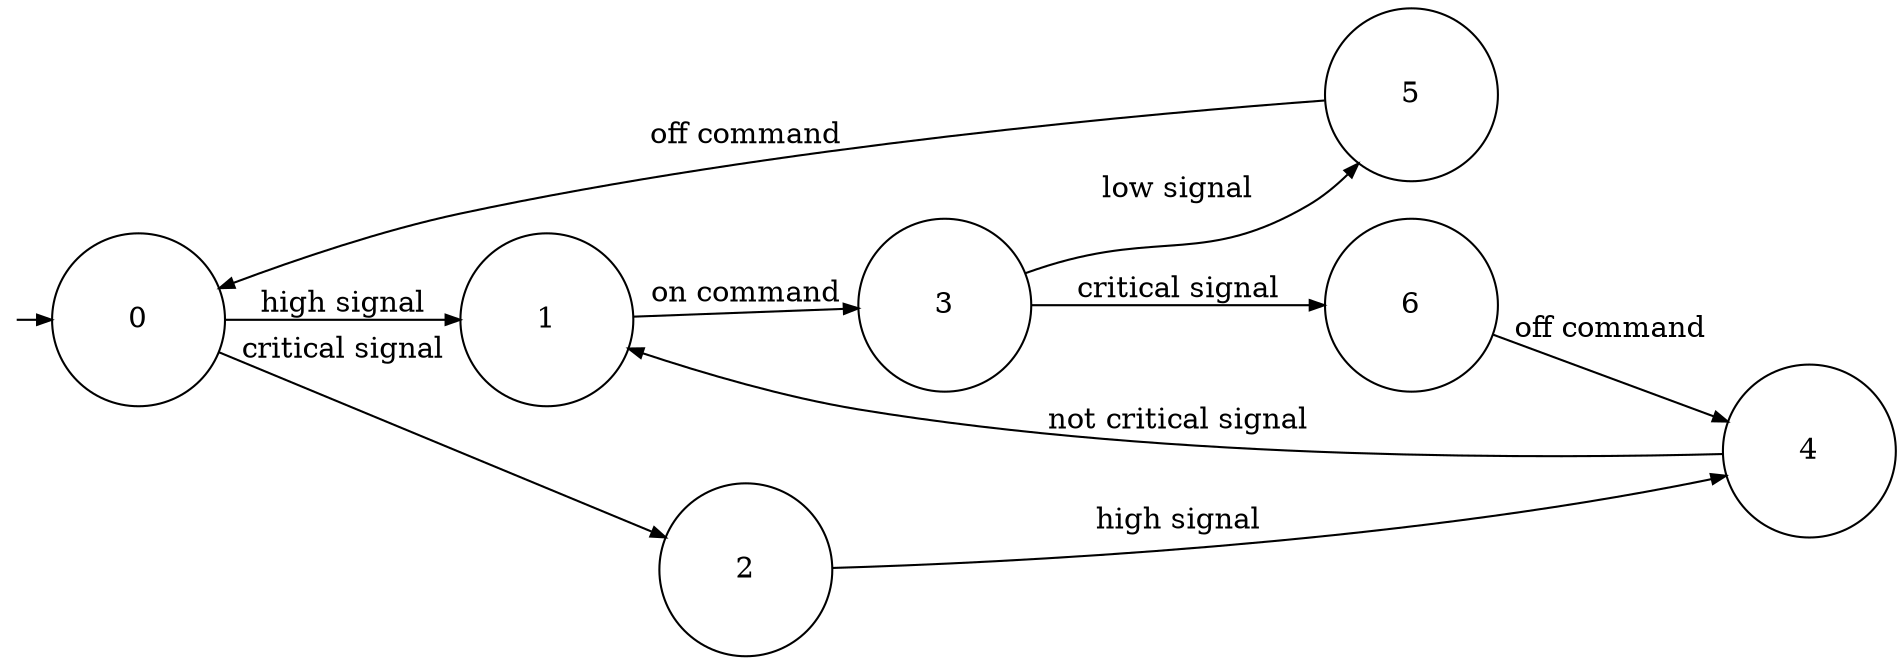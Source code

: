digraph 0 {
  graph [pack=true rankdir=LR ranksep=0 margin=0];
  node [shape=circle color=black width=1.15 height=1.15 fixedsize=true]
  edge [arrowsize=0.7]

  zz [label="" color="white" fillcolor="white" shape="circle" style="filled" 
      width=0.05 height=0.05 fixedsize=true ];
  zz -> 0 [label=""];

	0 [label="0" shape="circle"];
	1 [label="1" shape="circle"];
	2 [label="2" shape="circle"];
	3 [label="3" shape="circle"];
	4 [label="4" shape="circle"];
	5 [label="5" shape="circle"];
	6 [label="6" shape="circle"];
	0 -> 1 [label="high signal"];
	0 -> 2 [label="critical signal"];
	1 -> 3 [label="on command"];
	2 -> 4 [label="high signal"];
	3 -> 5 [label="low signal"];
	3 -> 6 [label="critical signal"];
	4 -> 1 [label="not critical signal"];
	5 -> 0 [label="off command"];
	6 -> 4 [label="off command"];
}

